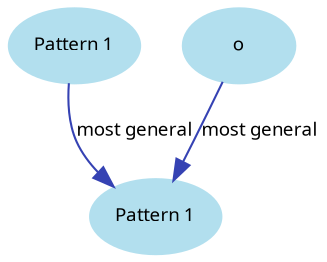 digraph G {	 node [color = lightblue2,style=filled,fontname="Verdana",fontsize="9"];
	 edge [color="0.650 0.700 0.700",fontname="Verdana",fontsize="9"];
P13 -> R13 [label="most general"];
P13 [label="Pattern 1"];
R13 [label="Pattern 1"];
P14 -> R13 [label="most general"];
P14 [label="o"];
R13 [label="Pattern 1"];
}